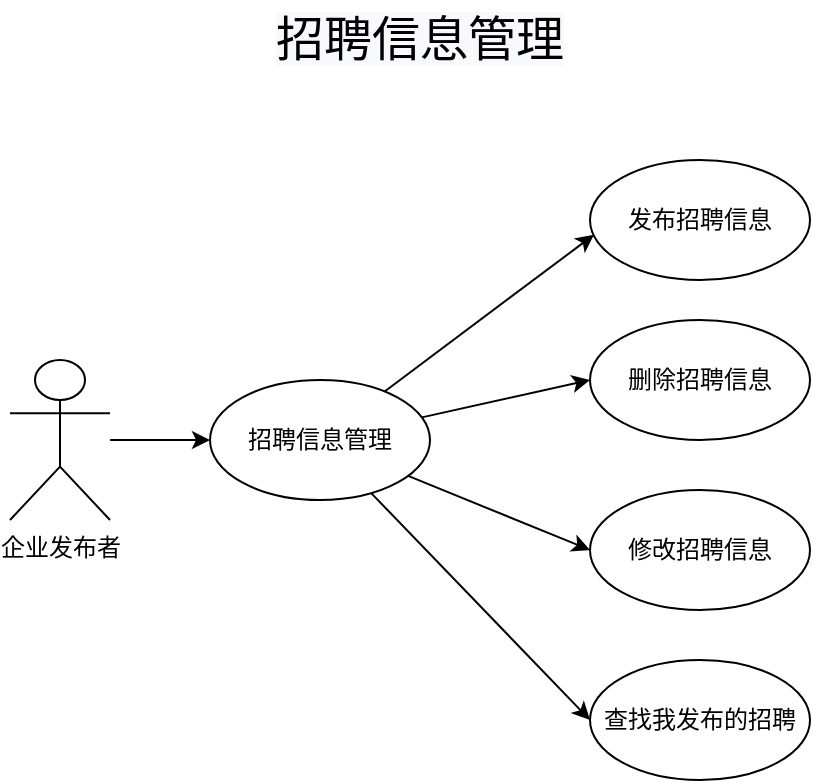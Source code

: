 <mxfile version="14.5.8" type="github">
  <diagram id="JmrrcqtU3iOYE2V_F_GN" name="第 1 页">
    <mxGraphModel dx="1278" dy="492" grid="1" gridSize="10" guides="1" tooltips="1" connect="1" arrows="1" fold="1" page="1" pageScale="1" pageWidth="827" pageHeight="1169" math="0" shadow="0">
      <root>
        <mxCell id="0" />
        <mxCell id="1" parent="0" />
        <mxCell id="i0BST0XHVjAqwTOJ3cDh-1" style="rounded=0;orthogonalLoop=1;jettySize=auto;html=1;entryX=0.018;entryY=0.623;entryDx=0;entryDy=0;entryPerimeter=0;" edge="1" parent="1" source="i0BST0XHVjAqwTOJ3cDh-5" target="i0BST0XHVjAqwTOJ3cDh-9">
          <mxGeometry relative="1" as="geometry" />
        </mxCell>
        <mxCell id="i0BST0XHVjAqwTOJ3cDh-2" style="edgeStyle=none;rounded=0;orthogonalLoop=1;jettySize=auto;html=1;entryX=0;entryY=0.5;entryDx=0;entryDy=0;" edge="1" parent="1" source="i0BST0XHVjAqwTOJ3cDh-5" target="i0BST0XHVjAqwTOJ3cDh-8">
          <mxGeometry relative="1" as="geometry" />
        </mxCell>
        <mxCell id="i0BST0XHVjAqwTOJ3cDh-3" style="edgeStyle=none;rounded=0;orthogonalLoop=1;jettySize=auto;html=1;entryX=0;entryY=0.5;entryDx=0;entryDy=0;" edge="1" parent="1" source="i0BST0XHVjAqwTOJ3cDh-5" target="i0BST0XHVjAqwTOJ3cDh-10">
          <mxGeometry relative="1" as="geometry" />
        </mxCell>
        <mxCell id="i0BST0XHVjAqwTOJ3cDh-4" style="edgeStyle=none;rounded=0;orthogonalLoop=1;jettySize=auto;html=1;entryX=0;entryY=0.5;entryDx=0;entryDy=0;" edge="1" parent="1" source="i0BST0XHVjAqwTOJ3cDh-5" target="i0BST0XHVjAqwTOJ3cDh-11">
          <mxGeometry relative="1" as="geometry" />
        </mxCell>
        <mxCell id="i0BST0XHVjAqwTOJ3cDh-5" value="招聘信息管理" style="ellipse;whiteSpace=wrap;html=1;" vertex="1" parent="1">
          <mxGeometry x="300" y="470" width="110" height="60" as="geometry" />
        </mxCell>
        <mxCell id="i0BST0XHVjAqwTOJ3cDh-6" style="edgeStyle=orthogonalEdgeStyle;rounded=0;orthogonalLoop=1;jettySize=auto;html=1;entryX=0;entryY=0.5;entryDx=0;entryDy=0;" edge="1" parent="1" source="i0BST0XHVjAqwTOJ3cDh-7" target="i0BST0XHVjAqwTOJ3cDh-5">
          <mxGeometry relative="1" as="geometry" />
        </mxCell>
        <mxCell id="i0BST0XHVjAqwTOJ3cDh-7" value="企业发布者" style="shape=umlActor;verticalLabelPosition=bottom;verticalAlign=top;html=1;" vertex="1" parent="1">
          <mxGeometry x="200" y="460" width="50" height="80" as="geometry" />
        </mxCell>
        <mxCell id="i0BST0XHVjAqwTOJ3cDh-8" value="修改招聘信息" style="ellipse;whiteSpace=wrap;html=1;" vertex="1" parent="1">
          <mxGeometry x="490" y="525" width="110" height="60" as="geometry" />
        </mxCell>
        <mxCell id="i0BST0XHVjAqwTOJ3cDh-9" value="发布招聘信息" style="ellipse;whiteSpace=wrap;html=1;" vertex="1" parent="1">
          <mxGeometry x="490" y="360" width="110" height="60" as="geometry" />
        </mxCell>
        <mxCell id="i0BST0XHVjAqwTOJ3cDh-10" value="删除招聘信息" style="ellipse;whiteSpace=wrap;html=1;" vertex="1" parent="1">
          <mxGeometry x="490" y="440" width="110" height="60" as="geometry" />
        </mxCell>
        <mxCell id="i0BST0XHVjAqwTOJ3cDh-11" value="查找我发布的招聘" style="ellipse;whiteSpace=wrap;html=1;" vertex="1" parent="1">
          <mxGeometry x="490" y="610" width="110" height="60" as="geometry" />
        </mxCell>
        <mxCell id="i0BST0XHVjAqwTOJ3cDh-14" value="&lt;font style=&quot;font-size: 24px&quot;&gt;&lt;span style=&quot;color: rgb(0 , 0 , 0) ; font-family: &amp;#34;helvetica&amp;#34; ; font-style: normal ; font-weight: 400 ; letter-spacing: normal ; text-align: center ; text-indent: 0px ; text-transform: none ; word-spacing: 0px ; background-color: rgb(248 , 249 , 250) ; display: inline ; float: none&quot;&gt;招聘信息管理&lt;/span&gt;&lt;br&gt;&lt;/font&gt;" style="text;html=1;strokeColor=none;fillColor=none;align=center;verticalAlign=middle;whiteSpace=wrap;rounded=0;" vertex="1" parent="1">
          <mxGeometry x="300" y="280" width="210" height="40" as="geometry" />
        </mxCell>
      </root>
    </mxGraphModel>
  </diagram>
</mxfile>
